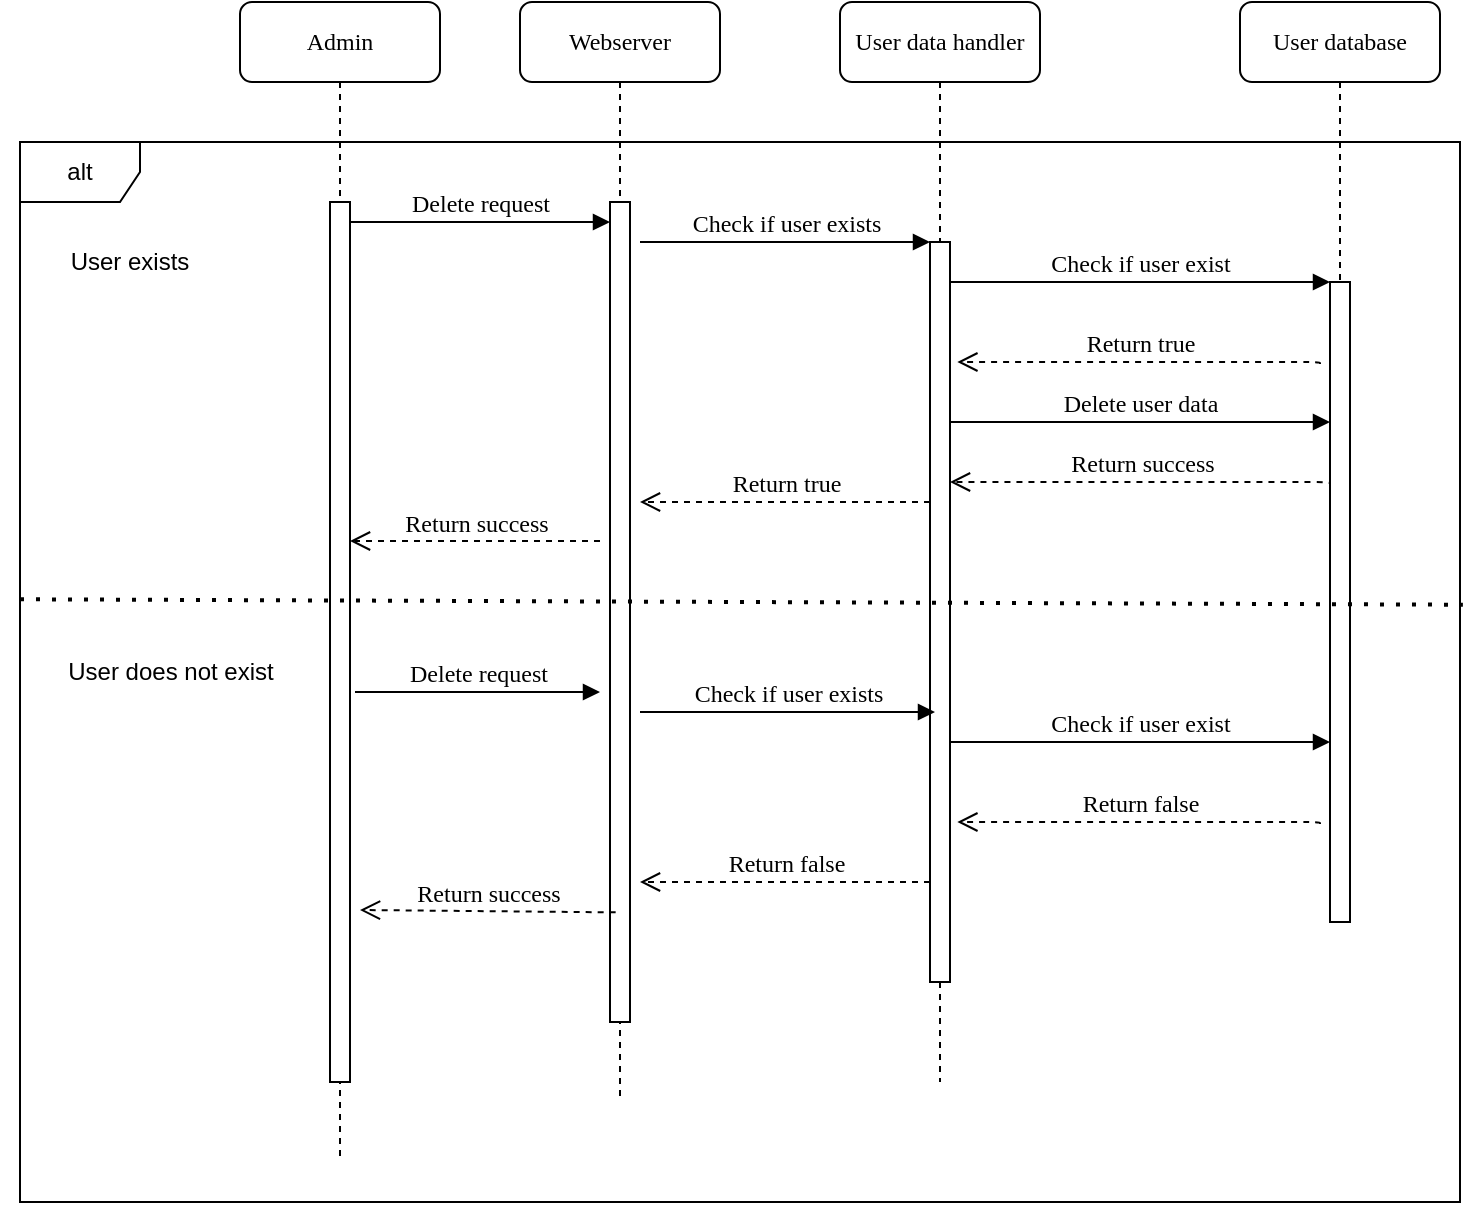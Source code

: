 <mxfile version="20.4.1" type="device"><diagram name="Delete user data" id="QeA5hpj1A2lfieIj1g9V"><mxGraphModel dx="782" dy="428" grid="1" gridSize="10" guides="1" tooltips="1" connect="1" arrows="1" fold="1" page="1" pageScale="1" pageWidth="1100" pageHeight="850" background="none" math="0" shadow="0"><root><mxCell id="0"/><mxCell id="1" parent="0"/><mxCell id="4_23lP_jgntiDuu0ZtaE-1" value="alt" style="shape=umlFrame;whiteSpace=wrap;html=1;" vertex="1" parent="1"><mxGeometry x="60" y="150" width="720" height="530" as="geometry"/></mxCell><mxCell id="7baba1c4bc27f4b0-3" value="User data handler" style="shape=umlLifeline;perimeter=lifelinePerimeter;whiteSpace=wrap;html=1;container=1;collapsible=0;recursiveResize=0;outlineConnect=0;rounded=1;shadow=0;comic=0;labelBackgroundColor=none;strokeWidth=1;fontFamily=Verdana;fontSize=12;align=center;" parent="1" vertex="1"><mxGeometry x="470" y="80" width="100" height="540" as="geometry"/></mxCell><mxCell id="7baba1c4bc27f4b0-13" value="" style="html=1;points=[];perimeter=orthogonalPerimeter;rounded=0;shadow=0;comic=0;labelBackgroundColor=none;strokeWidth=1;fontFamily=Verdana;fontSize=12;align=center;" parent="7baba1c4bc27f4b0-3" vertex="1"><mxGeometry x="45" y="120" width="10" height="370" as="geometry"/></mxCell><mxCell id="Ix-z6CRMEpZHtjaQQfGB-2" value="Return success" style="html=1;verticalAlign=bottom;endArrow=open;dashed=1;endSize=8;labelBackgroundColor=none;fontFamily=Verdana;fontSize=12;edgeStyle=elbowEdgeStyle;elbow=vertical;entryX=1.367;entryY=0.164;entryDx=0;entryDy=0;entryPerimeter=0;exitX=0.1;exitY=0.319;exitDx=0;exitDy=0;exitPerimeter=0;" parent="7baba1c4bc27f4b0-3" source="7baba1c4bc27f4b0-16" edge="1"><mxGeometry relative="1" as="geometry"><mxPoint x="55.0" y="240.68" as="targetPoint"/><Array as="points"><mxPoint x="256.33" y="240"/><mxPoint x="286.33" y="240"/></Array><mxPoint x="236.33" y="241" as="sourcePoint"/></mxGeometry></mxCell><mxCell id="7baba1c4bc27f4b0-4" value="User database" style="shape=umlLifeline;perimeter=lifelinePerimeter;whiteSpace=wrap;html=1;container=1;collapsible=0;recursiveResize=0;outlineConnect=0;rounded=1;shadow=0;comic=0;labelBackgroundColor=none;strokeWidth=1;fontFamily=Verdana;fontSize=12;align=center;" parent="1" vertex="1"><mxGeometry x="670" y="80" width="100" height="260" as="geometry"/></mxCell><mxCell id="7baba1c4bc27f4b0-8" value="Webserver" style="shape=umlLifeline;perimeter=lifelinePerimeter;whiteSpace=wrap;html=1;container=1;collapsible=0;recursiveResize=0;outlineConnect=0;rounded=1;shadow=0;comic=0;labelBackgroundColor=none;strokeWidth=1;fontFamily=Verdana;fontSize=12;align=center;" parent="1" vertex="1"><mxGeometry x="310" y="80" width="100" height="550" as="geometry"/></mxCell><mxCell id="7baba1c4bc27f4b0-9" value="" style="html=1;points=[];perimeter=orthogonalPerimeter;rounded=0;shadow=0;comic=0;labelBackgroundColor=none;strokeWidth=1;fontFamily=Verdana;fontSize=12;align=center;" parent="7baba1c4bc27f4b0-8" vertex="1"><mxGeometry x="45" y="100" width="10" height="410" as="geometry"/></mxCell><mxCell id="Gwefdr17GlT45J5qXLmL-1" value="Return success" style="html=1;verticalAlign=bottom;endArrow=open;dashed=1;endSize=8;labelBackgroundColor=none;fontFamily=Verdana;fontSize=12;" parent="7baba1c4bc27f4b0-8" edge="1"><mxGeometry relative="1" as="geometry"><mxPoint x="-85" y="269.5" as="targetPoint"/><mxPoint x="40" y="269.5" as="sourcePoint"/></mxGeometry></mxCell><mxCell id="7baba1c4bc27f4b0-16" value="" style="html=1;points=[];perimeter=orthogonalPerimeter;rounded=0;shadow=0;comic=0;labelBackgroundColor=none;strokeWidth=1;fontFamily=Verdana;fontSize=12;align=center;" parent="1" vertex="1"><mxGeometry x="715" y="220" width="10" height="320" as="geometry"/></mxCell><mxCell id="7baba1c4bc27f4b0-17" value="Check if user exist" style="html=1;verticalAlign=bottom;endArrow=block;labelBackgroundColor=none;fontFamily=Verdana;fontSize=12;edgeStyle=elbowEdgeStyle;elbow=vertical;" parent="1" source="7baba1c4bc27f4b0-13" target="7baba1c4bc27f4b0-16" edge="1"><mxGeometry relative="1" as="geometry"><mxPoint x="710" y="220" as="sourcePoint"/><Array as="points"><mxPoint x="660" y="220"/></Array></mxGeometry></mxCell><mxCell id="7baba1c4bc27f4b0-14" value="Check if user exists" style="html=1;verticalAlign=bottom;endArrow=block;entryX=0;entryY=0;labelBackgroundColor=none;fontFamily=Verdana;fontSize=12;edgeStyle=elbowEdgeStyle;elbow=vertical;" parent="1" target="7baba1c4bc27f4b0-13" edge="1"><mxGeometry relative="1" as="geometry"><mxPoint x="370" y="200" as="sourcePoint"/></mxGeometry></mxCell><mxCell id="IoQia8Pzba96NJ5kxT5x-2" value="Return true" style="html=1;verticalAlign=bottom;endArrow=open;dashed=1;endSize=8;labelBackgroundColor=none;fontFamily=Verdana;fontSize=12;edgeStyle=elbowEdgeStyle;elbow=vertical;entryX=1.367;entryY=0.164;entryDx=0;entryDy=0;entryPerimeter=0;" parent="1" target="7baba1c4bc27f4b0-13" edge="1"><mxGeometry relative="1" as="geometry"><mxPoint x="530" y="260" as="targetPoint"/><Array as="points"><mxPoint x="730" y="260"/><mxPoint x="760" y="260"/></Array><mxPoint x="710" y="261" as="sourcePoint"/></mxGeometry></mxCell><mxCell id="IoQia8Pzba96NJ5kxT5x-14" value="User exists" style="text;html=1;strokeColor=none;fillColor=none;align=center;verticalAlign=middle;whiteSpace=wrap;rounded=0;" parent="1" vertex="1"><mxGeometry x="50" y="195" width="130" height="30" as="geometry"/></mxCell><mxCell id="St1MP2lcwuX9vwuq2MKx-1" value="Admin" style="shape=umlLifeline;perimeter=lifelinePerimeter;whiteSpace=wrap;html=1;container=1;collapsible=0;recursiveResize=0;outlineConnect=0;rounded=1;shadow=0;comic=0;labelBackgroundColor=none;strokeWidth=1;fontFamily=Verdana;fontSize=12;align=center;" parent="1" vertex="1"><mxGeometry x="170" y="80" width="100" height="580" as="geometry"/></mxCell><mxCell id="St1MP2lcwuX9vwuq2MKx-2" value="" style="html=1;points=[];perimeter=orthogonalPerimeter;rounded=0;shadow=0;comic=0;labelBackgroundColor=none;strokeWidth=1;fontFamily=Verdana;fontSize=12;align=center;" parent="St1MP2lcwuX9vwuq2MKx-1" vertex="1"><mxGeometry x="45" y="100" width="10" height="440" as="geometry"/></mxCell><mxCell id="IoQia8Pzba96NJ5kxT5x-5" value="Delete request" style="html=1;verticalAlign=bottom;endArrow=block;entryX=0;entryY=0;labelBackgroundColor=none;fontFamily=Verdana;fontSize=12;edgeStyle=elbowEdgeStyle;elbow=vertical;" parent="1" edge="1"><mxGeometry relative="1" as="geometry"><mxPoint x="225" y="190" as="sourcePoint"/><mxPoint x="355" y="190.0" as="targetPoint"/></mxGeometry></mxCell><mxCell id="NJGIFlkvibUwXHBi6vn7-3" value="Check if user exists" style="html=1;verticalAlign=bottom;endArrow=block;entryX=0;entryY=0;labelBackgroundColor=none;fontFamily=Verdana;fontSize=12;edgeStyle=elbowEdgeStyle;elbow=vertical;" parent="1" edge="1"><mxGeometry relative="1" as="geometry"><mxPoint x="370" y="435" as="sourcePoint"/><mxPoint x="517.5" y="435.0" as="targetPoint"/></mxGeometry></mxCell><mxCell id="NJGIFlkvibUwXHBi6vn7-5" value="Delete request" style="html=1;verticalAlign=bottom;endArrow=block;labelBackgroundColor=none;fontFamily=Verdana;fontSize=12;edgeStyle=elbowEdgeStyle;elbow=vertical;" parent="1" edge="1"><mxGeometry relative="1" as="geometry"><mxPoint x="227.5" y="425" as="sourcePoint"/><mxPoint x="350" y="425" as="targetPoint"/></mxGeometry></mxCell><mxCell id="NJGIFlkvibUwXHBi6vn7-6" value="Return false" style="html=1;verticalAlign=bottom;endArrow=open;dashed=1;endSize=8;exitX=0;exitY=0.95;labelBackgroundColor=none;fontFamily=Verdana;fontSize=12;" parent="1" edge="1"><mxGeometry relative="1" as="geometry"><mxPoint x="370" y="520" as="targetPoint"/><mxPoint x="515" y="520" as="sourcePoint"/></mxGeometry></mxCell><mxCell id="NJGIFlkvibUwXHBi6vn7-7" value="Return success" style="html=1;verticalAlign=bottom;endArrow=open;dashed=1;endSize=8;exitX=-0.217;exitY=0.32;labelBackgroundColor=none;fontFamily=Verdana;fontSize=12;exitDx=0;exitDy=0;exitPerimeter=0;" parent="1" edge="1"><mxGeometry relative="1" as="geometry"><mxPoint x="230" y="534" as="targetPoint"/><mxPoint x="357.83" y="535.18" as="sourcePoint"/></mxGeometry></mxCell><mxCell id="NJGIFlkvibUwXHBi6vn7-8" value="" style="endArrow=none;dashed=1;html=1;dashPattern=1 3;strokeWidth=2;rounded=0;entryX=1;entryY=0.415;entryDx=0;entryDy=0;entryPerimeter=0;exitX=-0.002;exitY=0.41;exitDx=0;exitDy=0;exitPerimeter=0;" parent="1" edge="1"><mxGeometry width="50" height="50" relative="1" as="geometry"><mxPoint x="60.0" y="378.65" as="sourcePoint"/><mxPoint x="781.44" y="381.35" as="targetPoint"/></mxGeometry></mxCell><mxCell id="NJGIFlkvibUwXHBi6vn7-10" value="User does not exist" style="text;html=1;align=center;verticalAlign=middle;resizable=0;points=[];autosize=1;strokeColor=none;fillColor=none;" parent="1" vertex="1"><mxGeometry x="70" y="400" width="130" height="30" as="geometry"/></mxCell><mxCell id="Ix-z6CRMEpZHtjaQQfGB-1" value="Delete user data" style="html=1;verticalAlign=bottom;endArrow=block;labelBackgroundColor=none;fontFamily=Verdana;fontSize=12;edgeStyle=elbowEdgeStyle;elbow=vertical;" parent="1" edge="1"><mxGeometry relative="1" as="geometry"><mxPoint x="525" y="290" as="sourcePoint"/><Array as="points"><mxPoint x="660" y="290"/></Array><mxPoint x="715" y="290" as="targetPoint"/></mxGeometry></mxCell><mxCell id="IoQia8Pzba96NJ5kxT5x-1" value="Return true" style="html=1;verticalAlign=bottom;endArrow=open;dashed=1;endSize=8;exitX=0;exitY=0.95;labelBackgroundColor=none;fontFamily=Verdana;fontSize=12;" parent="1" edge="1"><mxGeometry relative="1" as="geometry"><mxPoint x="370" y="330" as="targetPoint"/><mxPoint x="515" y="330" as="sourcePoint"/></mxGeometry></mxCell><mxCell id="Ix-z6CRMEpZHtjaQQfGB-3" value="Check if user exist" style="html=1;verticalAlign=bottom;endArrow=block;labelBackgroundColor=none;fontFamily=Verdana;fontSize=12;edgeStyle=elbowEdgeStyle;elbow=vertical;" parent="1" edge="1"><mxGeometry relative="1" as="geometry"><mxPoint x="525" y="450" as="sourcePoint"/><Array as="points"><mxPoint x="660" y="450"/></Array><mxPoint x="715" y="450" as="targetPoint"/></mxGeometry></mxCell><mxCell id="Ix-z6CRMEpZHtjaQQfGB-4" value="Return false" style="html=1;verticalAlign=bottom;endArrow=open;dashed=1;endSize=8;labelBackgroundColor=none;fontFamily=Verdana;fontSize=12;edgeStyle=elbowEdgeStyle;elbow=vertical;entryX=1.367;entryY=0.164;entryDx=0;entryDy=0;entryPerimeter=0;" parent="1" edge="1"><mxGeometry relative="1" as="geometry"><mxPoint x="528.67" y="490.68" as="targetPoint"/><Array as="points"><mxPoint x="730" y="490"/><mxPoint x="760" y="490"/></Array><mxPoint x="710" y="491" as="sourcePoint"/></mxGeometry></mxCell></root></mxGraphModel></diagram></mxfile>